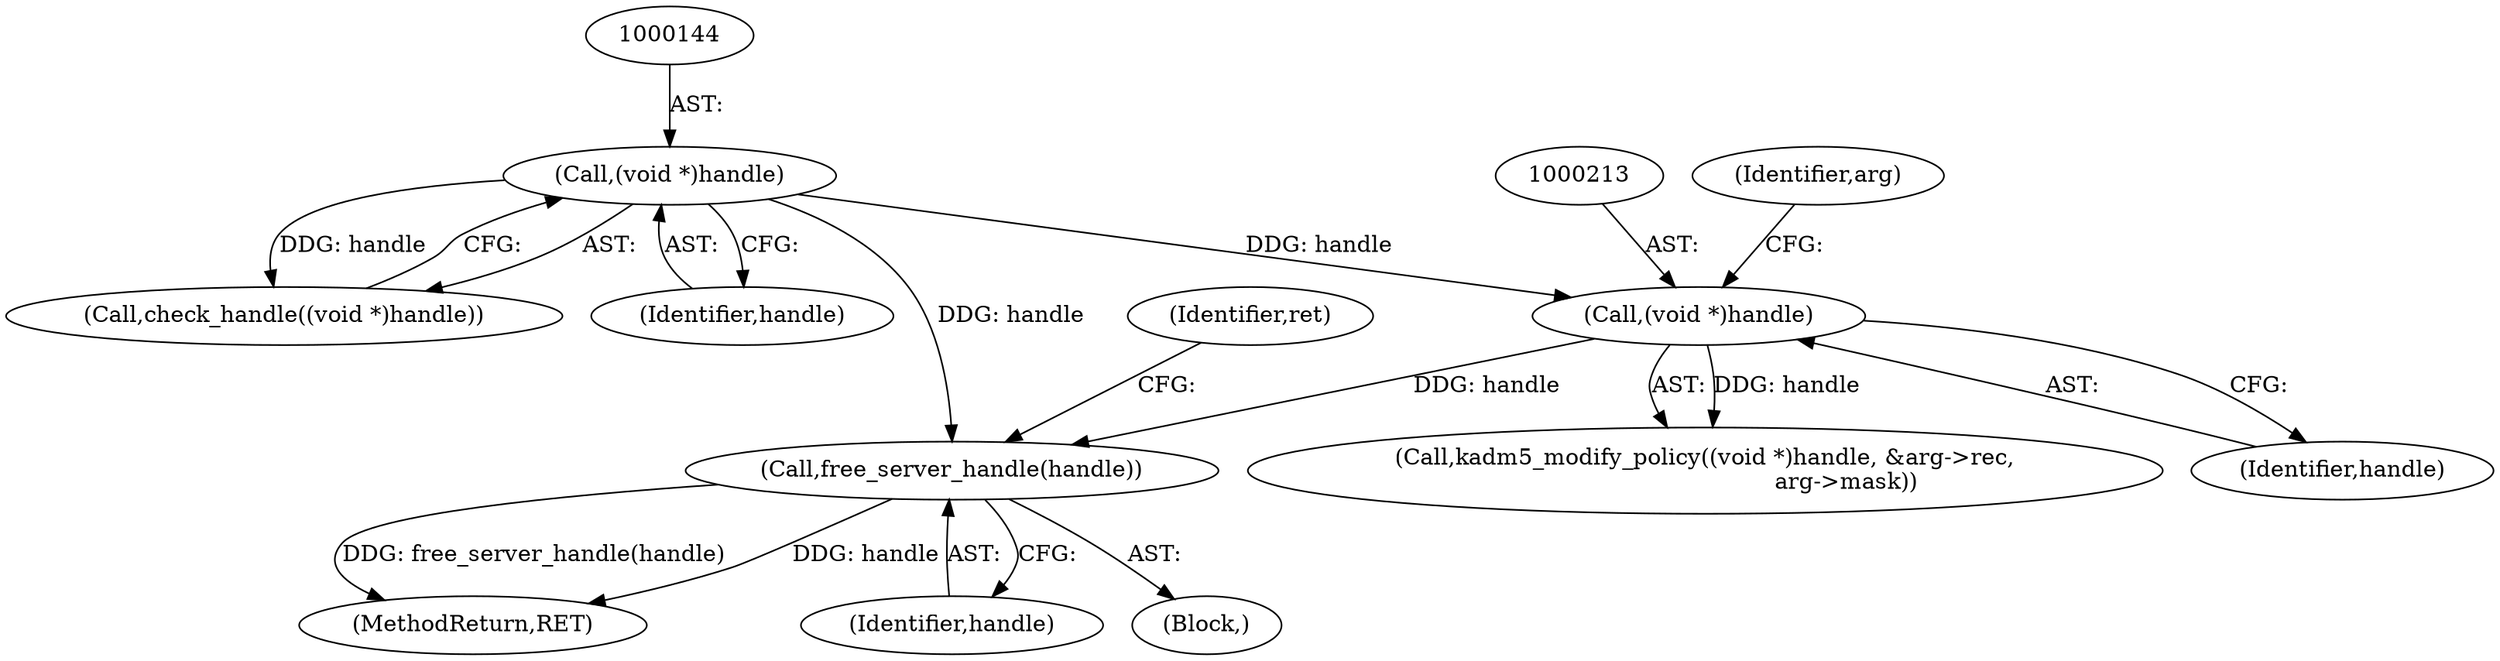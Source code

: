 digraph "0_krb5_83ed75feba32e46f736fcce0d96a0445f29b96c2_15@API" {
"1000271" [label="(Call,free_server_handle(handle))"];
"1000212" [label="(Call,(void *)handle)"];
"1000143" [label="(Call,(void *)handle)"];
"1000271" [label="(Call,free_server_handle(handle))"];
"1000214" [label="(Identifier,handle)"];
"1000275" [label="(Identifier,ret)"];
"1000276" [label="(MethodReturn,RET)"];
"1000212" [label="(Call,(void *)handle)"];
"1000272" [label="(Identifier,handle)"];
"1000217" [label="(Identifier,arg)"];
"1000143" [label="(Call,(void *)handle)"];
"1000211" [label="(Call,kadm5_modify_policy((void *)handle, &arg->rec,\n                                       arg->mask))"];
"1000103" [label="(Block,)"];
"1000142" [label="(Call,check_handle((void *)handle))"];
"1000145" [label="(Identifier,handle)"];
"1000271" -> "1000103"  [label="AST: "];
"1000271" -> "1000272"  [label="CFG: "];
"1000272" -> "1000271"  [label="AST: "];
"1000275" -> "1000271"  [label="CFG: "];
"1000271" -> "1000276"  [label="DDG: handle"];
"1000271" -> "1000276"  [label="DDG: free_server_handle(handle)"];
"1000212" -> "1000271"  [label="DDG: handle"];
"1000143" -> "1000271"  [label="DDG: handle"];
"1000212" -> "1000211"  [label="AST: "];
"1000212" -> "1000214"  [label="CFG: "];
"1000213" -> "1000212"  [label="AST: "];
"1000214" -> "1000212"  [label="AST: "];
"1000217" -> "1000212"  [label="CFG: "];
"1000212" -> "1000211"  [label="DDG: handle"];
"1000143" -> "1000212"  [label="DDG: handle"];
"1000143" -> "1000142"  [label="AST: "];
"1000143" -> "1000145"  [label="CFG: "];
"1000144" -> "1000143"  [label="AST: "];
"1000145" -> "1000143"  [label="AST: "];
"1000142" -> "1000143"  [label="CFG: "];
"1000143" -> "1000142"  [label="DDG: handle"];
}
